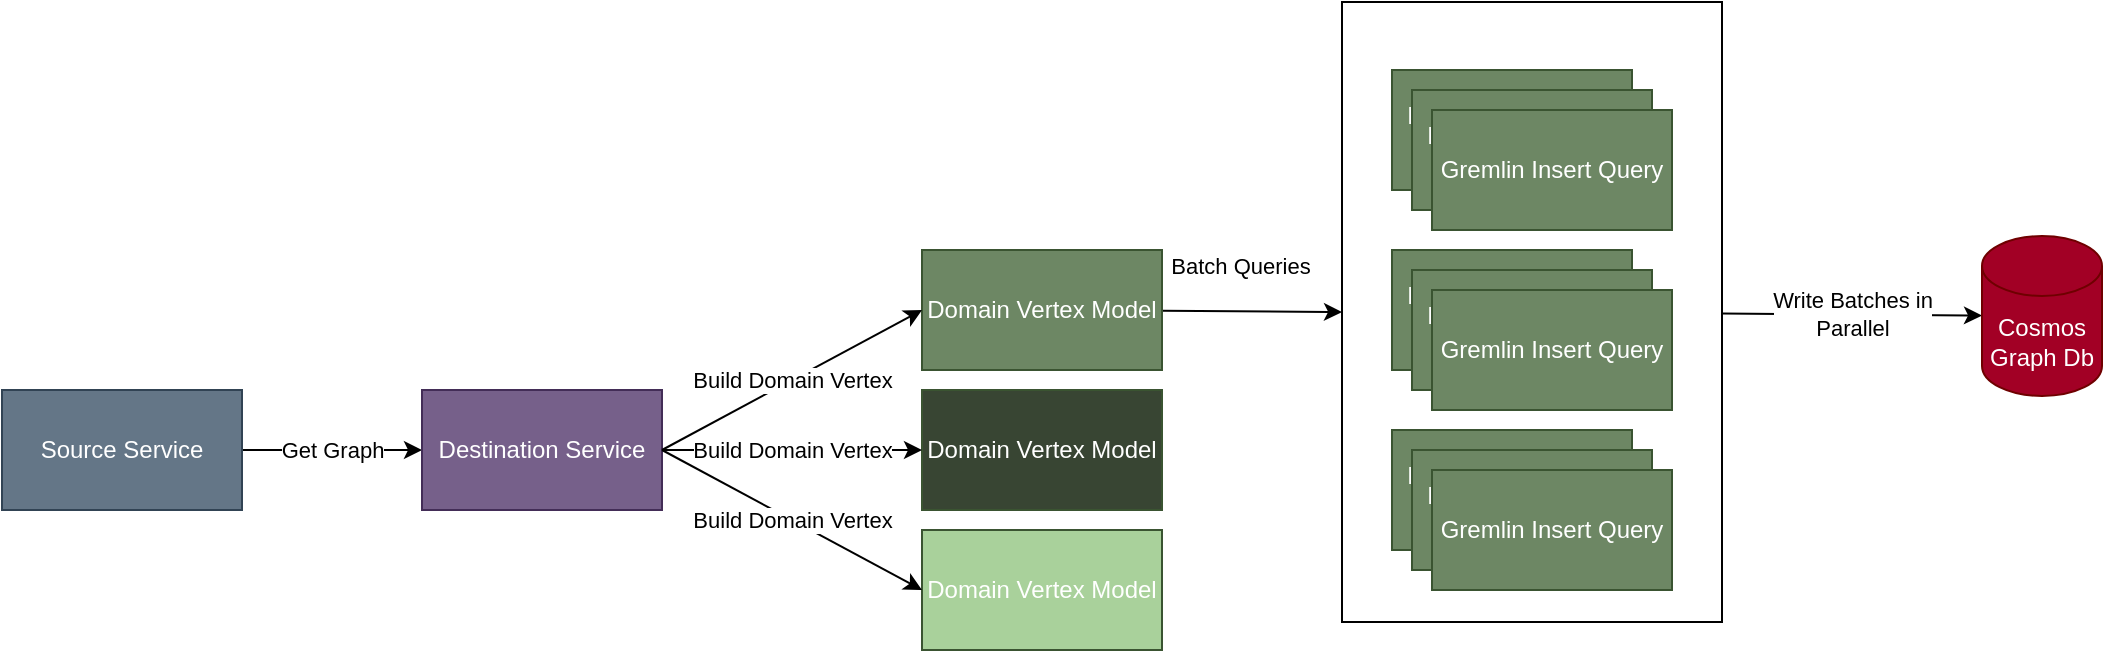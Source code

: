 <mxfile>
    <diagram id="-j3PM6E3SZjeZZPbygQz" name="Page-1">
        <mxGraphModel dx="943" dy="778" grid="1" gridSize="10" guides="1" tooltips="1" connect="1" arrows="1" fold="1" page="1" pageScale="1" pageWidth="1100" pageHeight="850" math="0" shadow="0">
            <root>
                <mxCell id="0"/>
                <mxCell id="1" parent="0"/>
                <mxCell id="27" value="Write Batches in &lt;br&gt;Parallel" style="edgeStyle=none;html=1;" parent="1" source="25" target="20" edge="1">
                    <mxGeometry relative="1" as="geometry"/>
                </mxCell>
                <mxCell id="25" value="" style="rounded=0;whiteSpace=wrap;html=1;fillColor=none;" parent="1" vertex="1">
                    <mxGeometry x="680" y="185" width="190" height="310" as="geometry"/>
                </mxCell>
                <mxCell id="21" value="Get Graph" style="edgeStyle=none;html=1;" parent="1" source="2" target="3" edge="1">
                    <mxGeometry relative="1" as="geometry"/>
                </mxCell>
                <mxCell id="2" value="Source Service" style="rounded=0;whiteSpace=wrap;html=1;fillColor=#647687;fontColor=#ffffff;strokeColor=#314354;" parent="1" vertex="1">
                    <mxGeometry x="10" y="379" width="120" height="60" as="geometry"/>
                </mxCell>
                <mxCell id="3" value="Destination Service" style="rounded=0;whiteSpace=wrap;html=1;fillColor=#76608a;fontColor=#ffffff;strokeColor=#432D57;" parent="1" vertex="1">
                    <mxGeometry x="220" y="379" width="120" height="60" as="geometry"/>
                </mxCell>
                <mxCell id="26" value="Batch Queries&lt;br&gt;" style="edgeStyle=none;html=1;entryX=0;entryY=0.5;entryDx=0;entryDy=0;" parent="1" source="4" target="25" edge="1">
                    <mxGeometry x="-0.132" y="23" relative="1" as="geometry">
                        <mxPoint as="offset"/>
                    </mxGeometry>
                </mxCell>
                <mxCell id="4" value="Domain Vertex Model" style="rounded=0;whiteSpace=wrap;html=1;fillColor=#6d8764;fontColor=#ffffff;strokeColor=#3A5431;" parent="1" vertex="1">
                    <mxGeometry x="470" y="309" width="120" height="60" as="geometry"/>
                </mxCell>
                <mxCell id="5" value="Domain Vertex Model" style="rounded=0;whiteSpace=wrap;html=1;fillColor=#384533;fontColor=#ffffff;strokeColor=#3A5431;" parent="1" vertex="1">
                    <mxGeometry x="470" y="379" width="120" height="60" as="geometry"/>
                </mxCell>
                <mxCell id="6" value="Domain Vertex Model" style="rounded=0;whiteSpace=wrap;html=1;fillColor=#A9D19B;fontColor=#ffffff;strokeColor=#3A5431;" parent="1" vertex="1">
                    <mxGeometry x="470" y="449" width="120" height="60" as="geometry"/>
                </mxCell>
                <mxCell id="8" value="Destination Domain Vertex" style="rounded=0;whiteSpace=wrap;html=1;fillColor=#6d8764;fontColor=#ffffff;strokeColor=#3A5431;" parent="1" vertex="1">
                    <mxGeometry x="705" y="219" width="120" height="60" as="geometry"/>
                </mxCell>
                <mxCell id="9" value="Destination Domain Vertex" style="rounded=0;whiteSpace=wrap;html=1;fillColor=#6d8764;fontColor=#ffffff;strokeColor=#3A5431;" parent="1" vertex="1">
                    <mxGeometry x="715" y="229" width="120" height="60" as="geometry"/>
                </mxCell>
                <mxCell id="10" value="Gremlin Insert Query" style="rounded=0;whiteSpace=wrap;html=1;fillColor=#6d8764;fontColor=#ffffff;strokeColor=#3A5431;" parent="1" vertex="1">
                    <mxGeometry x="725" y="239" width="120" height="60" as="geometry"/>
                </mxCell>
                <mxCell id="11" value="Destination Domain Vertex" style="rounded=0;whiteSpace=wrap;html=1;fillColor=#6d8764;fontColor=#ffffff;strokeColor=#3A5431;" parent="1" vertex="1">
                    <mxGeometry x="705" y="309" width="120" height="60" as="geometry"/>
                </mxCell>
                <mxCell id="12" value="Destination Domain Vertex" style="rounded=0;whiteSpace=wrap;html=1;fillColor=#6d8764;fontColor=#ffffff;strokeColor=#3A5431;" parent="1" vertex="1">
                    <mxGeometry x="715" y="319" width="120" height="60" as="geometry"/>
                </mxCell>
                <mxCell id="13" value="Gremlin Insert Query" style="rounded=0;whiteSpace=wrap;html=1;fillColor=#6d8764;fontColor=#ffffff;strokeColor=#3A5431;" parent="1" vertex="1">
                    <mxGeometry x="725" y="329" width="120" height="60" as="geometry"/>
                </mxCell>
                <mxCell id="17" value="Destination Domain Vertex" style="rounded=0;whiteSpace=wrap;html=1;fillColor=#6d8764;fontColor=#ffffff;strokeColor=#3A5431;" parent="1" vertex="1">
                    <mxGeometry x="705" y="399" width="120" height="60" as="geometry"/>
                </mxCell>
                <mxCell id="18" value="Destination Domain Vertex" style="rounded=0;whiteSpace=wrap;html=1;fillColor=#6d8764;fontColor=#ffffff;strokeColor=#3A5431;" parent="1" vertex="1">
                    <mxGeometry x="715" y="409" width="120" height="60" as="geometry"/>
                </mxCell>
                <mxCell id="19" value="Gremlin Insert Query" style="rounded=0;whiteSpace=wrap;html=1;fillColor=#6d8764;fontColor=#ffffff;strokeColor=#3A5431;" parent="1" vertex="1">
                    <mxGeometry x="725" y="419" width="120" height="60" as="geometry"/>
                </mxCell>
                <mxCell id="20" value="Cosmos Graph Db" style="shape=cylinder3;whiteSpace=wrap;html=1;boundedLbl=1;backgroundOutline=1;size=15;fillColor=#a20025;fontColor=#ffffff;strokeColor=#6F0000;" parent="1" vertex="1">
                    <mxGeometry x="1000" y="302" width="60" height="80" as="geometry"/>
                </mxCell>
                <mxCell id="22" value="Build Domain Vertex" style="edgeStyle=none;html=1;exitX=1;exitY=0.5;exitDx=0;exitDy=0;entryX=0;entryY=0.5;entryDx=0;entryDy=0;" parent="1" source="3" target="4" edge="1">
                    <mxGeometry relative="1" as="geometry">
                        <mxPoint x="190" y="419" as="sourcePoint"/>
                        <mxPoint x="230" y="419" as="targetPoint"/>
                        <Array as="points"/>
                    </mxGeometry>
                </mxCell>
                <mxCell id="23" value="Build Domain Vertex" style="edgeStyle=none;html=1;exitX=1;exitY=0.5;exitDx=0;exitDy=0;entryX=0;entryY=0.5;entryDx=0;entryDy=0;" parent="1" source="3" target="5" edge="1">
                    <mxGeometry relative="1" as="geometry">
                        <mxPoint x="350" y="419" as="sourcePoint"/>
                        <mxPoint x="450" y="349" as="targetPoint"/>
                        <Array as="points"/>
                    </mxGeometry>
                </mxCell>
                <mxCell id="24" value="Build Domain Vertex" style="edgeStyle=none;html=1;exitX=1;exitY=0.5;exitDx=0;exitDy=0;entryX=0;entryY=0.5;entryDx=0;entryDy=0;" parent="1" source="3" target="6" edge="1">
                    <mxGeometry relative="1" as="geometry">
                        <mxPoint x="350" y="419" as="sourcePoint"/>
                        <mxPoint x="450" y="419" as="targetPoint"/>
                        <Array as="points"/>
                    </mxGeometry>
                </mxCell>
            </root>
        </mxGraphModel>
    </diagram>
</mxfile>